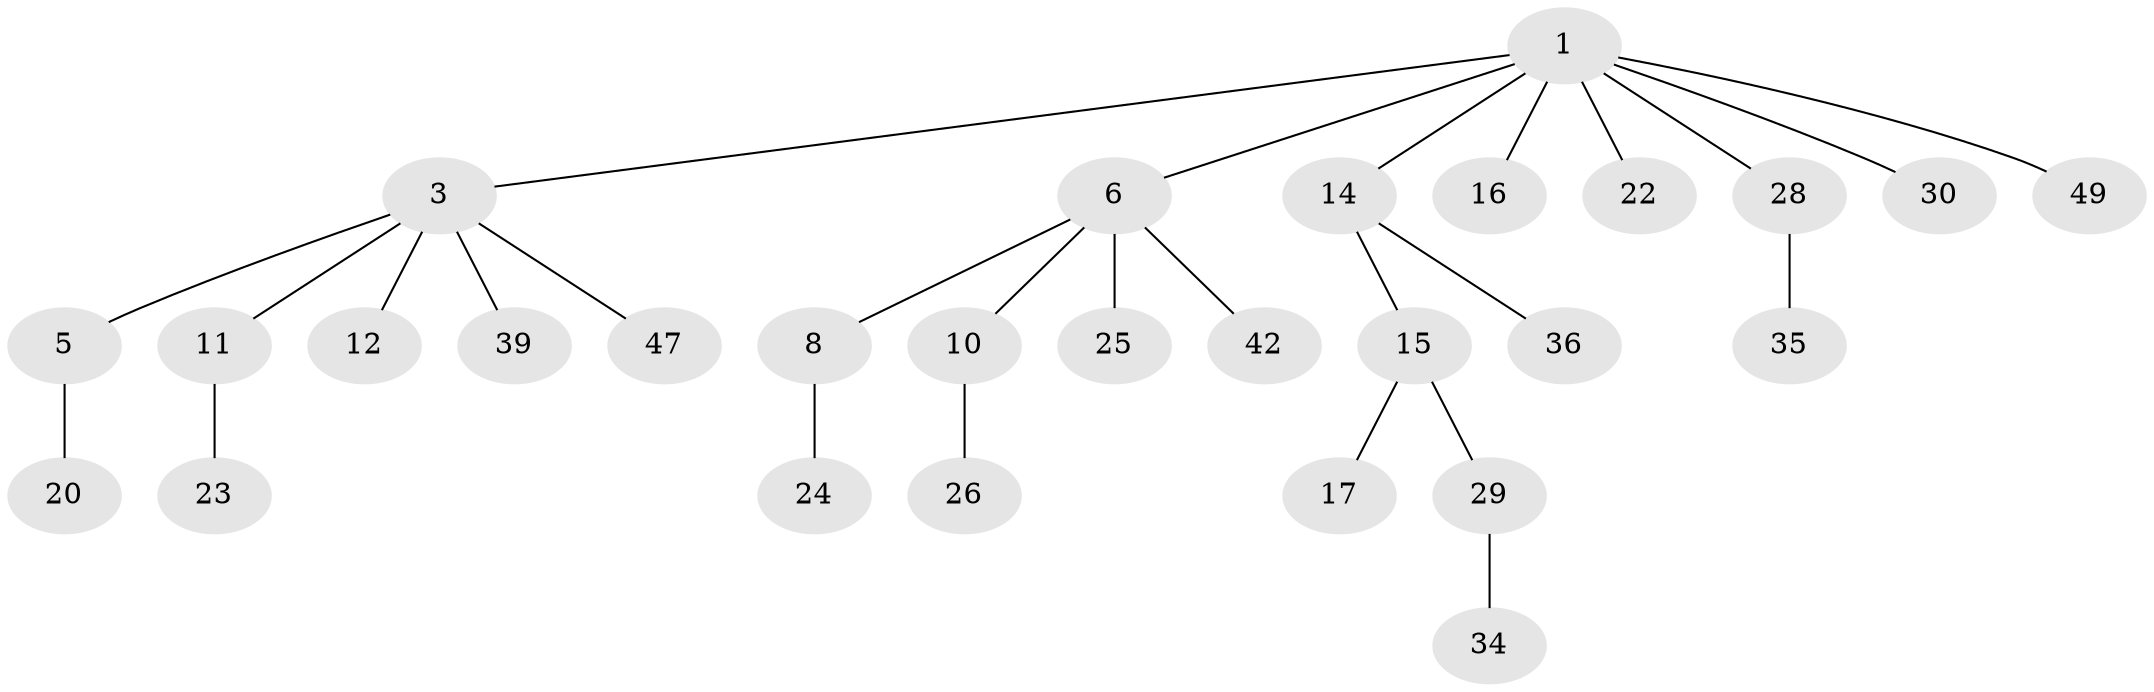 // original degree distribution, {6: 0.017857142857142856, 5: 0.08928571428571429, 3: 0.07142857142857142, 2: 0.21428571428571427, 4: 0.05357142857142857, 1: 0.5535714285714286}
// Generated by graph-tools (version 1.1) at 2025/15/03/09/25 04:15:25]
// undirected, 28 vertices, 27 edges
graph export_dot {
graph [start="1"]
  node [color=gray90,style=filled];
  1 [super="+2+9+7"];
  3 [super="+4"];
  5;
  6;
  8 [super="+56+54"];
  10;
  11;
  12;
  14 [super="+32+27"];
  15 [super="+51+53+19"];
  16;
  17 [super="+33"];
  20;
  22;
  23;
  24;
  25 [super="+41"];
  26;
  28 [super="+31"];
  29;
  30;
  34;
  35;
  36;
  39 [super="+50"];
  42;
  47;
  49;
  1 -- 3;
  1 -- 14;
  1 -- 22;
  1 -- 16;
  1 -- 49;
  1 -- 6;
  1 -- 28;
  1 -- 30;
  3 -- 12;
  3 -- 5;
  3 -- 39;
  3 -- 11;
  3 -- 47;
  5 -- 20;
  6 -- 8;
  6 -- 10;
  6 -- 25;
  6 -- 42;
  8 -- 24;
  10 -- 26;
  11 -- 23;
  14 -- 15;
  14 -- 36;
  15 -- 17;
  15 -- 29;
  28 -- 35;
  29 -- 34;
}

